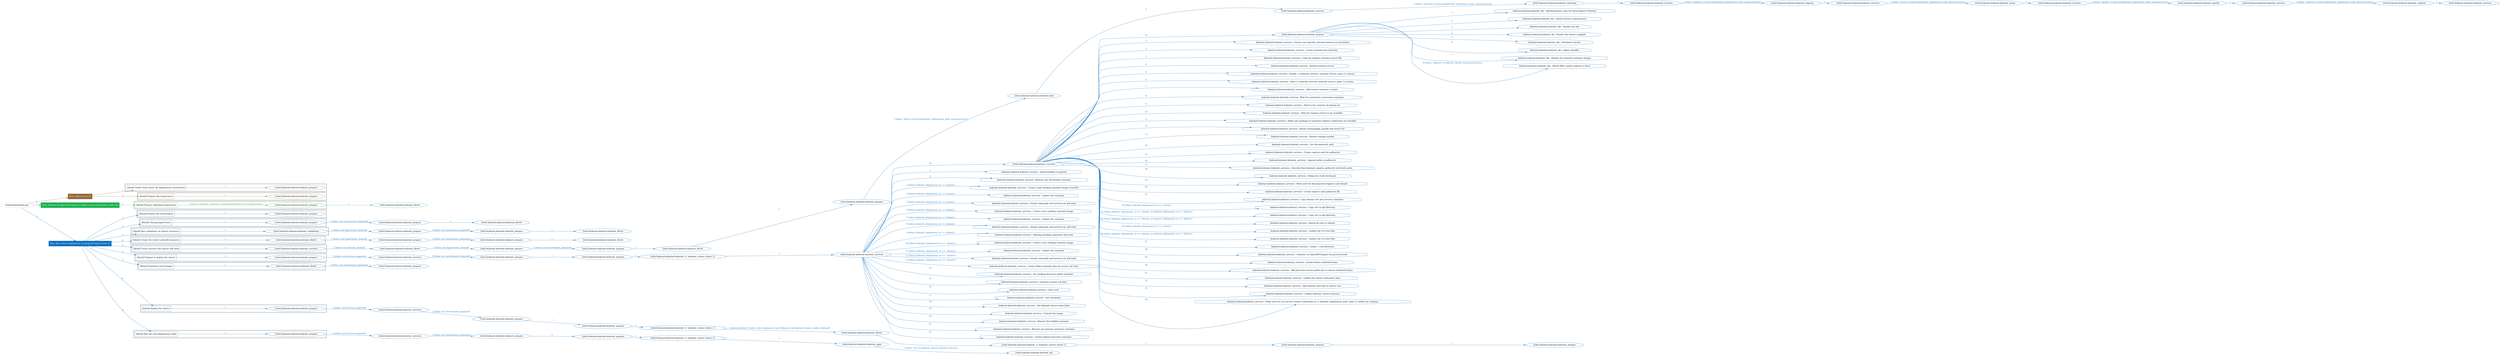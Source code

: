 digraph {
	graph [concentrate=true ordering=in rankdir=LR ratio=fill]
	edge [esep=5 sep=10]
	"kubeinit/playbook.yml" [id=root_node style=dotted]
	play_d91f632c [label="Play: Initial setup (1)" color="#92693a" fontcolor="#ffffff" id=play_d91f632c shape=box style=filled tooltip=localhost]
	"kubeinit/playbook.yml" -> play_d91f632c [label="1 " color="#92693a" fontcolor="#92693a" id=edge_4886aae3 labeltooltip="1 " tooltip="1 "]
	subgraph "kubeinit.kubeinit.kubeinit_prepare" {
		role_9defd9cd [label="[role] kubeinit.kubeinit.kubeinit_prepare" color="#92693a" id=role_9defd9cd tooltip="kubeinit.kubeinit.kubeinit_prepare"]
	}
	subgraph "kubeinit.kubeinit.kubeinit_prepare" {
		role_5ce72bf9 [label="[role] kubeinit.kubeinit.kubeinit_prepare" color="#92693a" id=role_5ce72bf9 tooltip="kubeinit.kubeinit.kubeinit_prepare"]
	}
	subgraph "Play: Initial setup (1)" {
		play_d91f632c -> block_ea776262 [label=1 color="#92693a" fontcolor="#92693a" id=edge_f607ede0 labeltooltip=1 tooltip=1]
		subgraph cluster_block_ea776262 {
			block_ea776262 [label="[block] Gather facts about the deployment environment" color="#92693a" id=block_ea776262 labeltooltip="Gather facts about the deployment environment" shape=box tooltip="Gather facts about the deployment environment"]
			block_ea776262 -> role_9defd9cd [label="1 " color="#92693a" fontcolor="#92693a" id=edge_7bf45af4 labeltooltip="1 " tooltip="1 "]
		}
		play_d91f632c -> block_0427ac56 [label=2 color="#92693a" fontcolor="#92693a" id=edge_a3a4c4f2 labeltooltip=2 tooltip=2]
		subgraph cluster_block_0427ac56 {
			block_0427ac56 [label="[block] Prepare the hypervisors" color="#92693a" id=block_0427ac56 labeltooltip="Prepare the hypervisors" shape=box tooltip="Prepare the hypervisors"]
			block_0427ac56 -> role_5ce72bf9 [label="1 " color="#92693a" fontcolor="#92693a" id=edge_8f5b16a8 labeltooltip="1 " tooltip="1 "]
		}
	}
	play_59f3d00d [label="Play: Prepare all hypervisor hosts to deploy service and cluster nodes (0)" color="#1ab250" fontcolor="#ffffff" id=play_59f3d00d shape=box style=filled tooltip="Play: Prepare all hypervisor hosts to deploy service and cluster nodes (0)"]
	"kubeinit/playbook.yml" -> play_59f3d00d [label="2 " color="#1ab250" fontcolor="#1ab250" id=edge_ac9c265c labeltooltip="2 " tooltip="2 "]
	subgraph "kubeinit.kubeinit.kubeinit_libvirt" {
		role_2ba41ce9 [label="[role] kubeinit.kubeinit.kubeinit_libvirt" color="#1ab250" id=role_2ba41ce9 tooltip="kubeinit.kubeinit.kubeinit_libvirt"]
	}
	subgraph "kubeinit.kubeinit.kubeinit_prepare" {
		role_507fea59 [label="[role] kubeinit.kubeinit.kubeinit_prepare" color="#1ab250" id=role_507fea59 tooltip="kubeinit.kubeinit.kubeinit_prepare"]
		role_507fea59 -> role_2ba41ce9 [label="1 " color="#1ab250" fontcolor="#1ab250" id=edge_39fb48fa labeltooltip="1 " tooltip="1 "]
	}
	subgraph "Play: Prepare all hypervisor hosts to deploy service and cluster nodes (0)" {
		play_59f3d00d -> block_5454e5e2 [label=1 color="#1ab250" fontcolor="#1ab250" id=edge_8e0ce724 labeltooltip=1 tooltip=1]
		subgraph cluster_block_5454e5e2 {
			block_5454e5e2 [label="[block] Prepare individual hypervisors" color="#1ab250" id=block_5454e5e2 labeltooltip="Prepare individual hypervisors" shape=box tooltip="Prepare individual hypervisors"]
			block_5454e5e2 -> role_507fea59 [label="1 [when: inventory_hostname in hostvars['kubeinit-facts'].hypervisors]" color="#1ab250" fontcolor="#1ab250" id=edge_b8090174 labeltooltip="1 [when: inventory_hostname in hostvars['kubeinit-facts'].hypervisors]" tooltip="1 [when: inventory_hostname in hostvars['kubeinit-facts'].hypervisors]"]
		}
	}
	play_fe9ac46d [label="Play: Run cluster deployment on prepared hypervisors (1)" color="#0c70c0" fontcolor="#ffffff" id=play_fe9ac46d shape=box style=filled tooltip=localhost]
	"kubeinit/playbook.yml" -> play_fe9ac46d [label="3 " color="#0c70c0" fontcolor="#0c70c0" id=edge_e3a82416 labeltooltip="3 " tooltip="3 "]
	subgraph "kubeinit.kubeinit.kubeinit_prepare" {
		role_19cca90c [label="[role] kubeinit.kubeinit.kubeinit_prepare" color="#0c70c0" id=role_19cca90c tooltip="kubeinit.kubeinit.kubeinit_prepare"]
	}
	subgraph "kubeinit.kubeinit.kubeinit_libvirt" {
		role_d329c12f [label="[role] kubeinit.kubeinit.kubeinit_libvirt" color="#0c70c0" id=role_d329c12f tooltip="kubeinit.kubeinit.kubeinit_libvirt"]
	}
	subgraph "kubeinit.kubeinit.kubeinit_prepare" {
		role_e67b83a3 [label="[role] kubeinit.kubeinit.kubeinit_prepare" color="#0c70c0" id=role_e67b83a3 tooltip="kubeinit.kubeinit.kubeinit_prepare"]
		role_e67b83a3 -> role_d329c12f [label="1 " color="#0c70c0" fontcolor="#0c70c0" id=edge_3e31b0a8 labeltooltip="1 " tooltip="1 "]
	}
	subgraph "kubeinit.kubeinit.kubeinit_prepare" {
		role_346310e8 [label="[role] kubeinit.kubeinit.kubeinit_prepare" color="#0c70c0" id=role_346310e8 tooltip="kubeinit.kubeinit.kubeinit_prepare"]
		role_346310e8 -> role_e67b83a3 [label="1 [when: not environment_prepared]" color="#0c70c0" fontcolor="#0c70c0" id=edge_2559f9c4 labeltooltip="1 [when: not environment_prepared]" tooltip="1 [when: not environment_prepared]"]
	}
	subgraph "kubeinit.kubeinit.kubeinit_libvirt" {
		role_a6511024 [label="[role] kubeinit.kubeinit.kubeinit_libvirt" color="#0c70c0" id=role_a6511024 tooltip="kubeinit.kubeinit.kubeinit_libvirt"]
	}
	subgraph "kubeinit.kubeinit.kubeinit_prepare" {
		role_bfcbef20 [label="[role] kubeinit.kubeinit.kubeinit_prepare" color="#0c70c0" id=role_bfcbef20 tooltip="kubeinit.kubeinit.kubeinit_prepare"]
		role_bfcbef20 -> role_a6511024 [label="1 " color="#0c70c0" fontcolor="#0c70c0" id=edge_b4c6aa37 labeltooltip="1 " tooltip="1 "]
	}
	subgraph "kubeinit.kubeinit.kubeinit_prepare" {
		role_d6c04433 [label="[role] kubeinit.kubeinit.kubeinit_prepare" color="#0c70c0" id=role_d6c04433 tooltip="kubeinit.kubeinit.kubeinit_prepare"]
		role_d6c04433 -> role_bfcbef20 [label="1 [when: not environment_prepared]" color="#0c70c0" fontcolor="#0c70c0" id=edge_0f60c4a6 labeltooltip="1 [when: not environment_prepared]" tooltip="1 [when: not environment_prepared]"]
	}
	subgraph "kubeinit.kubeinit.kubeinit_validations" {
		role_3bd36c92 [label="[role] kubeinit.kubeinit.kubeinit_validations" color="#0c70c0" id=role_3bd36c92 tooltip="kubeinit.kubeinit.kubeinit_validations"]
		role_3bd36c92 -> role_d6c04433 [label="1 [when: not hypervisors_cleaned]" color="#0c70c0" fontcolor="#0c70c0" id=edge_4327663f labeltooltip="1 [when: not hypervisors_cleaned]" tooltip="1 [when: not hypervisors_cleaned]"]
	}
	subgraph "kubeinit.kubeinit.kubeinit_libvirt" {
		role_45cc999d [label="[role] kubeinit.kubeinit.kubeinit_libvirt" color="#0c70c0" id=role_45cc999d tooltip="kubeinit.kubeinit.kubeinit_libvirt"]
	}
	subgraph "kubeinit.kubeinit.kubeinit_prepare" {
		role_9641df90 [label="[role] kubeinit.kubeinit.kubeinit_prepare" color="#0c70c0" id=role_9641df90 tooltip="kubeinit.kubeinit.kubeinit_prepare"]
		role_9641df90 -> role_45cc999d [label="1 " color="#0c70c0" fontcolor="#0c70c0" id=edge_afa97d86 labeltooltip="1 " tooltip="1 "]
	}
	subgraph "kubeinit.kubeinit.kubeinit_prepare" {
		role_0b12e0d0 [label="[role] kubeinit.kubeinit.kubeinit_prepare" color="#0c70c0" id=role_0b12e0d0 tooltip="kubeinit.kubeinit.kubeinit_prepare"]
		role_0b12e0d0 -> role_9641df90 [label="1 [when: not environment_prepared]" color="#0c70c0" fontcolor="#0c70c0" id=edge_e063aab7 labeltooltip="1 [when: not environment_prepared]" tooltip="1 [when: not environment_prepared]"]
	}
	subgraph "kubeinit.kubeinit.kubeinit_libvirt" {
		role_3a81cf3b [label="[role] kubeinit.kubeinit.kubeinit_libvirt" color="#0c70c0" id=role_3a81cf3b tooltip="kubeinit.kubeinit.kubeinit_libvirt"]
		role_3a81cf3b -> role_0b12e0d0 [label="1 [when: not hypervisors_cleaned]" color="#0c70c0" fontcolor="#0c70c0" id=edge_94888608 labeltooltip="1 [when: not hypervisors_cleaned]" tooltip="1 [when: not hypervisors_cleaned]"]
	}
	subgraph "kubeinit.kubeinit.kubeinit_services" {
		role_d5bf00f2 [label="[role] kubeinit.kubeinit.kubeinit_services" color="#0c70c0" id=role_d5bf00f2 tooltip="kubeinit.kubeinit.kubeinit_services"]
	}
	subgraph "kubeinit.kubeinit.kubeinit_registry" {
		role_91f8eb10 [label="[role] kubeinit.kubeinit.kubeinit_registry" color="#0c70c0" id=role_91f8eb10 tooltip="kubeinit.kubeinit.kubeinit_registry"]
		role_91f8eb10 -> role_d5bf00f2 [label="1 " color="#0c70c0" fontcolor="#0c70c0" id=edge_68f1301f labeltooltip="1 " tooltip="1 "]
	}
	subgraph "kubeinit.kubeinit.kubeinit_services" {
		role_09217536 [label="[role] kubeinit.kubeinit.kubeinit_services" color="#0c70c0" id=role_09217536 tooltip="kubeinit.kubeinit.kubeinit_services"]
		role_09217536 -> role_91f8eb10 [label="1 [when: 'registry' in hostvars[kubeinit_deployment_node_name].services]" color="#0c70c0" fontcolor="#0c70c0" id=edge_a28e6158 labeltooltip="1 [when: 'registry' in hostvars[kubeinit_deployment_node_name].services]" tooltip="1 [when: 'registry' in hostvars[kubeinit_deployment_node_name].services]"]
	}
	subgraph "kubeinit.kubeinit.kubeinit_apache" {
		role_cebd19fb [label="[role] kubeinit.kubeinit.kubeinit_apache" color="#0c70c0" id=role_cebd19fb tooltip="kubeinit.kubeinit.kubeinit_apache"]
		role_cebd19fb -> role_09217536 [label="1 " color="#0c70c0" fontcolor="#0c70c0" id=edge_9c5eebb3 labeltooltip="1 " tooltip="1 "]
	}
	subgraph "kubeinit.kubeinit.kubeinit_services" {
		role_9729db69 [label="[role] kubeinit.kubeinit.kubeinit_services" color="#0c70c0" id=role_9729db69 tooltip="kubeinit.kubeinit.kubeinit_services"]
		role_9729db69 -> role_cebd19fb [label="1 [when: 'apache' in hostvars[kubeinit_deployment_node_name].services]" color="#0c70c0" fontcolor="#0c70c0" id=edge_294d1f1f labeltooltip="1 [when: 'apache' in hostvars[kubeinit_deployment_node_name].services]" tooltip="1 [when: 'apache' in hostvars[kubeinit_deployment_node_name].services]"]
	}
	subgraph "kubeinit.kubeinit.kubeinit_nexus" {
		role_15dab5e1 [label="[role] kubeinit.kubeinit.kubeinit_nexus" color="#0c70c0" id=role_15dab5e1 tooltip="kubeinit.kubeinit.kubeinit_nexus"]
		role_15dab5e1 -> role_9729db69 [label="1 " color="#0c70c0" fontcolor="#0c70c0" id=edge_756468b2 labeltooltip="1 " tooltip="1 "]
	}
	subgraph "kubeinit.kubeinit.kubeinit_services" {
		role_f5704199 [label="[role] kubeinit.kubeinit.kubeinit_services" color="#0c70c0" id=role_f5704199 tooltip="kubeinit.kubeinit.kubeinit_services"]
		role_f5704199 -> role_15dab5e1 [label="1 [when: 'nexus' in hostvars[kubeinit_deployment_node_name].services]" color="#0c70c0" fontcolor="#0c70c0" id=edge_7b583d9c labeltooltip="1 [when: 'nexus' in hostvars[kubeinit_deployment_node_name].services]" tooltip="1 [when: 'nexus' in hostvars[kubeinit_deployment_node_name].services]"]
	}
	subgraph "kubeinit.kubeinit.kubeinit_haproxy" {
		role_fbb22557 [label="[role] kubeinit.kubeinit.kubeinit_haproxy" color="#0c70c0" id=role_fbb22557 tooltip="kubeinit.kubeinit.kubeinit_haproxy"]
		role_fbb22557 -> role_f5704199 [label="1 " color="#0c70c0" fontcolor="#0c70c0" id=edge_856cf9a6 labeltooltip="1 " tooltip="1 "]
	}
	subgraph "kubeinit.kubeinit.kubeinit_services" {
		role_7151c9e4 [label="[role] kubeinit.kubeinit.kubeinit_services" color="#0c70c0" id=role_7151c9e4 tooltip="kubeinit.kubeinit.kubeinit_services"]
		role_7151c9e4 -> role_fbb22557 [label="1 [when: 'haproxy' in hostvars[kubeinit_deployment_node_name].services]" color="#0c70c0" fontcolor="#0c70c0" id=edge_6033d2dc labeltooltip="1 [when: 'haproxy' in hostvars[kubeinit_deployment_node_name].services]" tooltip="1 [when: 'haproxy' in hostvars[kubeinit_deployment_node_name].services]"]
	}
	subgraph "kubeinit.kubeinit.kubeinit_dnsmasq" {
		role_37ac51ba [label="[role] kubeinit.kubeinit.kubeinit_dnsmasq" color="#0c70c0" id=role_37ac51ba tooltip="kubeinit.kubeinit.kubeinit_dnsmasq"]
		role_37ac51ba -> role_7151c9e4 [label="1 " color="#0c70c0" fontcolor="#0c70c0" id=edge_37162a5f labeltooltip="1 " tooltip="1 "]
	}
	subgraph "kubeinit.kubeinit.kubeinit_services" {
		role_f286c144 [label="[role] kubeinit.kubeinit.kubeinit_services" color="#0c70c0" id=role_f286c144 tooltip="kubeinit.kubeinit.kubeinit_services"]
		role_f286c144 -> role_37ac51ba [label="1 [when: 'dnsmasq' in hostvars[kubeinit_deployment_node_name].services]" color="#0c70c0" fontcolor="#0c70c0" id=edge_00d303fc labeltooltip="1 [when: 'dnsmasq' in hostvars[kubeinit_deployment_node_name].services]" tooltip="1 [when: 'dnsmasq' in hostvars[kubeinit_deployment_node_name].services]"]
	}
	subgraph "kubeinit.kubeinit.kubeinit_bind" {
		role_07559916 [label="[role] kubeinit.kubeinit.kubeinit_bind" color="#0c70c0" id=role_07559916 tooltip="kubeinit.kubeinit.kubeinit_bind"]
		role_07559916 -> role_f286c144 [label="1 " color="#0c70c0" fontcolor="#0c70c0" id=edge_c3f2dc0b labeltooltip="1 " tooltip="1 "]
	}
	subgraph "kubeinit.kubeinit.kubeinit_prepare" {
		role_b60192fe [label="[role] kubeinit.kubeinit.kubeinit_prepare" color="#0c70c0" id=role_b60192fe tooltip="kubeinit.kubeinit.kubeinit_prepare"]
		role_b60192fe -> role_07559916 [label="1 [when: 'bind' in hostvars[kubeinit_deployment_node_name].services]" color="#0c70c0" fontcolor="#0c70c0" id=edge_a8d25ab8 labeltooltip="1 [when: 'bind' in hostvars[kubeinit_deployment_node_name].services]" tooltip="1 [when: 'bind' in hostvars[kubeinit_deployment_node_name].services]"]
	}
	subgraph "kubeinit.kubeinit.kubeinit_libvirt" {
		role_43bbb0cd [label="[role] kubeinit.kubeinit.kubeinit_libvirt" color="#0c70c0" id=role_43bbb0cd tooltip="kubeinit.kubeinit.kubeinit_libvirt"]
		role_43bbb0cd -> role_b60192fe [label="1 " color="#0c70c0" fontcolor="#0c70c0" id=edge_05d62252 labeltooltip="1 " tooltip="1 "]
	}
	subgraph "kubeinit.kubeinit.kubeinit_prepare" {
		role_c21ba3c8 [label="[role] kubeinit.kubeinit.kubeinit_prepare" color="#0c70c0" id=role_c21ba3c8 tooltip="kubeinit.kubeinit.kubeinit_prepare"]
		role_c21ba3c8 -> role_43bbb0cd [label="1 " color="#0c70c0" fontcolor="#0c70c0" id=edge_58e2b103 labeltooltip="1 " tooltip="1 "]
	}
	subgraph "kubeinit.kubeinit.kubeinit_prepare" {
		role_6e5308b5 [label="[role] kubeinit.kubeinit.kubeinit_prepare" color="#0c70c0" id=role_6e5308b5 tooltip="kubeinit.kubeinit.kubeinit_prepare"]
		role_6e5308b5 -> role_c21ba3c8 [label="1 [when: not environment_prepared]" color="#0c70c0" fontcolor="#0c70c0" id=edge_2675910b labeltooltip="1 [when: not environment_prepared]" tooltip="1 [when: not environment_prepared]"]
	}
	subgraph "kubeinit.kubeinit.kubeinit_libvirt" {
		role_e020e561 [label="[role] kubeinit.kubeinit.kubeinit_libvirt" color="#0c70c0" id=role_e020e561 tooltip="kubeinit.kubeinit.kubeinit_libvirt"]
		role_e020e561 -> role_6e5308b5 [label="1 [when: not hypervisors_cleaned]" color="#0c70c0" fontcolor="#0c70c0" id=edge_d25c5fa8 labeltooltip="1 [when: not hypervisors_cleaned]" tooltip="1 [when: not hypervisors_cleaned]"]
	}
	subgraph "kubeinit.kubeinit.kubeinit_services" {
		role_0d5fde74 [label="[role] kubeinit.kubeinit.kubeinit_services" color="#0c70c0" id=role_0d5fde74 tooltip="kubeinit.kubeinit.kubeinit_services"]
		role_0d5fde74 -> role_e020e561 [label="1 [when: not network_created]" color="#0c70c0" fontcolor="#0c70c0" id=edge_3f3bb4d1 labeltooltip="1 [when: not network_created]" tooltip="1 [when: not network_created]"]
	}
	subgraph "kubeinit.kubeinit.kubeinit_prepare" {
		role_aeca6b21 [label="[role] kubeinit.kubeinit.kubeinit_prepare" color="#0c70c0" id=role_aeca6b21 tooltip="kubeinit.kubeinit.kubeinit_prepare"]
		task_55a5d4fb [label="kubeinit.kubeinit.kubeinit_rke : Add kubernetes repo for latest kubectl (Ubuntu)" color="#0c70c0" id=task_55a5d4fb shape=octagon tooltip="kubeinit.kubeinit.kubeinit_rke : Add kubernetes repo for latest kubectl (Ubuntu)"]
		role_aeca6b21 -> task_55a5d4fb [label="1 " color="#0c70c0" fontcolor="#0c70c0" id=edge_4a975dd9 labeltooltip="1 " tooltip="1 "]
		task_dd8456a6 [label="kubeinit.kubeinit.kubeinit_rke : Install services requirements" color="#0c70c0" id=task_dd8456a6 shape=octagon tooltip="kubeinit.kubeinit.kubeinit_rke : Install services requirements"]
		role_aeca6b21 -> task_dd8456a6 [label="2 " color="#0c70c0" fontcolor="#0c70c0" id=edge_7c49ef3d labeltooltip="2 " tooltip="2 "]
		task_8e0b4e90 [label="kubeinit.kubeinit.kubeinit_rke : Render net info" color="#0c70c0" id=task_8e0b4e90 shape=octagon tooltip="kubeinit.kubeinit.kubeinit_rke : Render net info"]
		role_aeca6b21 -> task_8e0b4e90 [label="3 " color="#0c70c0" fontcolor="#0c70c0" id=edge_a67569bd labeltooltip="3 " tooltip="3 "]
		task_b50fed00 [label="kubeinit.kubeinit.kubeinit_rke : Render the cluster template" color="#0c70c0" id=task_b50fed00 shape=octagon tooltip="kubeinit.kubeinit.kubeinit_rke : Render the cluster template"]
		role_aeca6b21 -> task_b50fed00 [label="4 " color="#0c70c0" fontcolor="#0c70c0" id=edge_6ae812d9 labeltooltip="4 " tooltip="4 "]
		task_933f09a2 [label="kubeinit.kubeinit.kubeinit_rke : Download rancher" color="#0c70c0" id=task_933f09a2 shape=octagon tooltip="kubeinit.kubeinit.kubeinit_rke : Download rancher"]
		role_aeca6b21 -> task_933f09a2 [label="5 " color="#0c70c0" fontcolor="#0c70c0" id=edge_36e18656 labeltooltip="5 " tooltip="5 "]
		task_2662b4c8 [label="kubeinit.kubeinit.kubeinit_rke : Adjust installer" color="#0c70c0" id=task_2662b4c8 shape=octagon tooltip="kubeinit.kubeinit.kubeinit_rke : Adjust installer"]
		role_aeca6b21 -> task_2662b4c8 [label="6 " color="#0c70c0" fontcolor="#0c70c0" id=edge_b66766e8 labeltooltip="6 " tooltip="6 "]
		task_6592b77e [label="kubeinit.kubeinit.kubeinit_rke : Render the required container images" color="#0c70c0" id=task_6592b77e shape=octagon tooltip="kubeinit.kubeinit.kubeinit_rke : Render the required container images"]
		role_aeca6b21 -> task_6592b77e [label="7 " color="#0c70c0" fontcolor="#0c70c0" id=edge_a12f9cd4 labeltooltip="7 " tooltip="7 "]
		task_a1220a11 [label="kubeinit.kubeinit.kubeinit_rke : Mirror RKE remote registry to local" color="#0c70c0" id=task_a1220a11 shape=octagon tooltip="kubeinit.kubeinit.kubeinit_rke : Mirror RKE remote registry to local"]
		role_aeca6b21 -> task_a1220a11 [label="8 [when: 'registry' in kubeinit_cluster_hostvars.services]" color="#0c70c0" fontcolor="#0c70c0" id=edge_f5ba211f labeltooltip="8 [when: 'registry' in kubeinit_cluster_hostvars.services]" tooltip="8 [when: 'registry' in kubeinit_cluster_hostvars.services]"]
	}
	subgraph "kubeinit.kubeinit.kubeinit_services" {
		role_8db727d2 [label="[role] kubeinit.kubeinit.kubeinit_services" color="#0c70c0" id=role_8db727d2 tooltip="kubeinit.kubeinit.kubeinit_services"]
		task_ff8eb46b [label="kubeinit.kubeinit.kubeinit_services : Ensure user specific systemd instance are persistent" color="#0c70c0" id=task_ff8eb46b shape=octagon tooltip="kubeinit.kubeinit.kubeinit_services : Ensure user specific systemd instance are persistent"]
		role_8db727d2 -> task_ff8eb46b [label="1 " color="#0c70c0" fontcolor="#0c70c0" id=edge_750cb696 labeltooltip="1 " tooltip="1 "]
		task_3085cba6 [label="kubeinit.kubeinit.kubeinit_services : Create systemd user directory" color="#0c70c0" id=task_3085cba6 shape=octagon tooltip="kubeinit.kubeinit.kubeinit_services : Create systemd user directory"]
		role_8db727d2 -> task_3085cba6 [label="2 " color="#0c70c0" fontcolor="#0c70c0" id=edge_fcb7bd38 labeltooltip="2 " tooltip="2 "]
		task_3c904086 [label="kubeinit.kubeinit.kubeinit_services : Copy the podman systemd service file" color="#0c70c0" id=task_3c904086 shape=octagon tooltip="kubeinit.kubeinit.kubeinit_services : Copy the podman systemd service file"]
		role_8db727d2 -> task_3c904086 [label="3 " color="#0c70c0" fontcolor="#0c70c0" id=edge_5db86b79 labeltooltip="3 " tooltip="3 "]
		task_921b6fc1 [label="kubeinit.kubeinit.kubeinit_services : Reload systemd service" color="#0c70c0" id=task_921b6fc1 shape=octagon tooltip="kubeinit.kubeinit.kubeinit_services : Reload systemd service"]
		role_8db727d2 -> task_921b6fc1 [label="4 " color="#0c70c0" fontcolor="#0c70c0" id=edge_88107f93 labeltooltip="4 " tooltip="4 "]
		task_dcbd2fa2 [label="kubeinit.kubeinit.kubeinit_services : Enable {{ kubeinit_services_systemd_service_name }}.service" color="#0c70c0" id=task_dcbd2fa2 shape=octagon tooltip="kubeinit.kubeinit.kubeinit_services : Enable {{ kubeinit_services_systemd_service_name }}.service"]
		role_8db727d2 -> task_dcbd2fa2 [label="5 " color="#0c70c0" fontcolor="#0c70c0" id=edge_161f6e84 labeltooltip="5 " tooltip="5 "]
		task_39ae633d [label="kubeinit.kubeinit.kubeinit_services : Start {{ kubeinit_services_systemd_service_name }}.service" color="#0c70c0" id=task_39ae633d shape=octagon tooltip="kubeinit.kubeinit.kubeinit_services : Start {{ kubeinit_services_systemd_service_name }}.service"]
		role_8db727d2 -> task_39ae633d [label="6 " color="#0c70c0" fontcolor="#0c70c0" id=edge_c335e328 labeltooltip="6 " tooltip="6 "]
		task_08960b77 [label="kubeinit.kubeinit.kubeinit_services : Add remote container to hosts" color="#0c70c0" id=task_08960b77 shape=octagon tooltip="kubeinit.kubeinit.kubeinit_services : Add remote container to hosts"]
		role_8db727d2 -> task_08960b77 [label="7 " color="#0c70c0" fontcolor="#0c70c0" id=edge_96bc31df labeltooltip="7 " tooltip="7 "]
		task_57bc18ae [label="kubeinit.kubeinit.kubeinit_services : Wait for connection to provision container" color="#0c70c0" id=task_57bc18ae shape=octagon tooltip="kubeinit.kubeinit.kubeinit_services : Wait for connection to provision container"]
		role_8db727d2 -> task_57bc18ae [label="8 " color="#0c70c0" fontcolor="#0c70c0" id=edge_f23c7b0c labeltooltip="8 " tooltip="8 "]
		task_1be1df72 [label="kubeinit.kubeinit.kubeinit_services : Read in the contents of domain.crt" color="#0c70c0" id=task_1be1df72 shape=octagon tooltip="kubeinit.kubeinit.kubeinit_services : Read in the contents of domain.crt"]
		role_8db727d2 -> task_1be1df72 [label="9 " color="#0c70c0" fontcolor="#0c70c0" id=edge_512a2f1d labeltooltip="9 " tooltip="9 "]
		task_8c26ac07 [label="kubeinit.kubeinit.kubeinit_services : Wait for registry service to be available" color="#0c70c0" id=task_8c26ac07 shape=octagon tooltip="kubeinit.kubeinit.kubeinit_services : Wait for registry service to be available"]
		role_8db727d2 -> task_8c26ac07 [label="10 " color="#0c70c0" fontcolor="#0c70c0" id=edge_f992911c labeltooltip="10 " tooltip="10 "]
		task_74506df6 [label="kubeinit.kubeinit.kubeinit_services : Make sure packages to generate registry credentials are installed" color="#0c70c0" id=task_74506df6 shape=octagon tooltip="kubeinit.kubeinit.kubeinit_services : Make sure packages to generate registry credentials are installed"]
		role_8db727d2 -> task_74506df6 [label="11 " color="#0c70c0" fontcolor="#0c70c0" id=edge_155e0280 labeltooltip="11 " tooltip="11 "]
		task_c57c566b [label="kubeinit.kubeinit.kubeinit_services : Install cryptography, passlib and nexus3-cli" color="#0c70c0" id=task_c57c566b shape=octagon tooltip="kubeinit.kubeinit.kubeinit_services : Install cryptography, passlib and nexus3-cli"]
		role_8db727d2 -> task_c57c566b [label="12 " color="#0c70c0" fontcolor="#0c70c0" id=edge_a2ff6b4f labeltooltip="12 " tooltip="12 "]
		task_bf394723 [label="kubeinit.kubeinit.kubeinit_services : Remove nologin marker" color="#0c70c0" id=task_bf394723 shape=octagon tooltip="kubeinit.kubeinit.kubeinit_services : Remove nologin marker"]
		role_8db727d2 -> task_bf394723 [label="13 " color="#0c70c0" fontcolor="#0c70c0" id=edge_5b695d88 labeltooltip="13 " tooltip="13 "]
		task_ac886c93 [label="kubeinit.kubeinit.kubeinit_services : Set disconnected_auth" color="#0c70c0" id=task_ac886c93 shape=octagon tooltip="kubeinit.kubeinit.kubeinit_services : Set disconnected_auth"]
		role_8db727d2 -> task_ac886c93 [label="14 " color="#0c70c0" fontcolor="#0c70c0" id=edge_c9f6eb45 labeltooltip="14 " tooltip="14 "]
		task_6327781d [label="kubeinit.kubeinit.kubeinit_services : Create registry auth for pullsecret" color="#0c70c0" id=task_6327781d shape=octagon tooltip="kubeinit.kubeinit.kubeinit_services : Create registry auth for pullsecret"]
		role_8db727d2 -> task_6327781d [label="15 " color="#0c70c0" fontcolor="#0c70c0" id=edge_e75a60ed labeltooltip="15 " tooltip="15 "]
		task_225476a2 [label="kubeinit.kubeinit.kubeinit_services : Append auths to pullsecret" color="#0c70c0" id=task_225476a2 shape=octagon tooltip="kubeinit.kubeinit.kubeinit_services : Append auths to pullsecret"]
		role_8db727d2 -> task_225476a2 [label="16 " color="#0c70c0" fontcolor="#0c70c0" id=edge_9489fa64 labeltooltip="16 " tooltip="16 "]
		task_8c078bd4 [label="kubeinit.kubeinit.kubeinit_services : Override final kubeinit_registry_pullsecret with both auths" color="#0c70c0" id=task_8c078bd4 shape=octagon tooltip="kubeinit.kubeinit.kubeinit_services : Override final kubeinit_registry_pullsecret with both auths"]
		role_8db727d2 -> task_8c078bd4 [label="17 " color="#0c70c0" fontcolor="#0c70c0" id=edge_4c3c8ba2 labeltooltip="17 " tooltip="17 "]
		task_6abaf140 [label="kubeinit.kubeinit.kubeinit_services : Debug the creds dictionary" color="#0c70c0" id=task_6abaf140 shape=octagon tooltip="kubeinit.kubeinit.kubeinit_services : Debug the creds dictionary"]
		role_8db727d2 -> task_6abaf140 [label="18 " color="#0c70c0" fontcolor="#0c70c0" id=edge_663d6dde labeltooltip="18 " tooltip="18 "]
		task_b8e9f083 [label="kubeinit.kubeinit.kubeinit_services : Write auth for disconnected registry auth details" color="#0c70c0" id=task_b8e9f083 shape=octagon tooltip="kubeinit.kubeinit.kubeinit_services : Write auth for disconnected registry auth details"]
		role_8db727d2 -> task_b8e9f083 [label="19 " color="#0c70c0" fontcolor="#0c70c0" id=edge_a80c3122 labeltooltip="19 " tooltip="19 "]
		task_e182b141 [label="kubeinit.kubeinit.kubeinit_services : Create registry auth pullsecret file" color="#0c70c0" id=task_e182b141 shape=octagon tooltip="kubeinit.kubeinit.kubeinit_services : Create registry auth pullsecret file"]
		role_8db727d2 -> task_e182b141 [label="20 " color="#0c70c0" fontcolor="#0c70c0" id=edge_7aaa5d9b labeltooltip="20 " tooltip="20 "]
		task_c95e8b1a [label="kubeinit.kubeinit.kubeinit_services : Copy domain cert into services container" color="#0c70c0" id=task_c95e8b1a shape=octagon tooltip="kubeinit.kubeinit.kubeinit_services : Copy domain cert into services container"]
		role_8db727d2 -> task_c95e8b1a [label="21 " color="#0c70c0" fontcolor="#0c70c0" id=edge_6cc08503 labeltooltip="21 " tooltip="21 "]
		task_6084480d [label="kubeinit.kubeinit.kubeinit_services : Copy cert to pki directory" color="#0c70c0" id=task_6084480d shape=octagon tooltip="kubeinit.kubeinit.kubeinit_services : Copy cert to pki directory"]
		role_8db727d2 -> task_6084480d [label="22 [when: kubeinit_deployment_os == 'centos']" color="#0c70c0" fontcolor="#0c70c0" id=edge_95a8e96e labeltooltip="22 [when: kubeinit_deployment_os == 'centos']" tooltip="22 [when: kubeinit_deployment_os == 'centos']"]
		task_1d98a64e [label="kubeinit.kubeinit.kubeinit_services : Copy cert to pki directory" color="#0c70c0" id=task_1d98a64e shape=octagon tooltip="kubeinit.kubeinit.kubeinit_services : Copy cert to pki directory"]
		role_8db727d2 -> task_1d98a64e [label="23 [when: kubeinit_deployment_os == 'ubuntu' or kubeinit_deployment_os == 'debian']" color="#0c70c0" fontcolor="#0c70c0" id=edge_13a1c567 labeltooltip="23 [when: kubeinit_deployment_os == 'ubuntu' or kubeinit_deployment_os == 'debian']" tooltip="23 [when: kubeinit_deployment_os == 'ubuntu' or kubeinit_deployment_os == 'debian']"]
		task_c1dcb1f6 [label="kubeinit.kubeinit.kubeinit_services : Install all certs in ubuntu" color="#0c70c0" id=task_c1dcb1f6 shape=octagon tooltip="kubeinit.kubeinit.kubeinit_services : Install all certs in ubuntu"]
		role_8db727d2 -> task_c1dcb1f6 [label="24 [when: kubeinit_deployment_os == 'ubuntu' or kubeinit_deployment_os == 'debian']" color="#0c70c0" fontcolor="#0c70c0" id=edge_d0276823 labeltooltip="24 [when: kubeinit_deployment_os == 'ubuntu' or kubeinit_deployment_os == 'debian']" tooltip="24 [when: kubeinit_deployment_os == 'ubuntu' or kubeinit_deployment_os == 'debian']"]
		task_b1a5e964 [label="kubeinit.kubeinit.kubeinit_services : Update the CA trust files" color="#0c70c0" id=task_b1a5e964 shape=octagon tooltip="kubeinit.kubeinit.kubeinit_services : Update the CA trust files"]
		role_8db727d2 -> task_b1a5e964 [label="25 [when: kubeinit_deployment_os == 'centos']" color="#0c70c0" fontcolor="#0c70c0" id=edge_b28c5e11 labeltooltip="25 [when: kubeinit_deployment_os == 'centos']" tooltip="25 [when: kubeinit_deployment_os == 'centos']"]
		task_36f4286b [label="kubeinit.kubeinit.kubeinit_services : Update the CA trust files" color="#0c70c0" id=task_36f4286b shape=octagon tooltip="kubeinit.kubeinit.kubeinit_services : Update the CA trust files"]
		role_8db727d2 -> task_36f4286b [label="26 [when: kubeinit_deployment_os == 'ubuntu' or kubeinit_deployment_os == 'debian']" color="#0c70c0" fontcolor="#0c70c0" id=edge_9fa89569 labeltooltip="26 [when: kubeinit_deployment_os == 'ubuntu' or kubeinit_deployment_os == 'debian']" tooltip="26 [when: kubeinit_deployment_os == 'ubuntu' or kubeinit_deployment_os == 'debian']"]
		task_b5ed2290 [label="kubeinit.kubeinit.kubeinit_services : Create ~/.ssh directory" color="#0c70c0" id=task_b5ed2290 shape=octagon tooltip="kubeinit.kubeinit.kubeinit_services : Create ~/.ssh directory"]
		role_8db727d2 -> task_b5ed2290 [label="27 " color="#0c70c0" fontcolor="#0c70c0" id=edge_1a9ba210 labeltooltip="27 " tooltip="27 "]
		task_14356eac [label="kubeinit.kubeinit.kubeinit_services : Generate an OpenSSH keypair for provision host" color="#0c70c0" id=task_14356eac shape=octagon tooltip="kubeinit.kubeinit.kubeinit_services : Generate an OpenSSH keypair for provision host"]
		role_8db727d2 -> task_14356eac [label="28 " color="#0c70c0" fontcolor="#0c70c0" id=edge_76ace449 labeltooltip="28 " tooltip="28 "]
		task_5ac4ffb1 [label="kubeinit.kubeinit.kubeinit_services : Install cluster authorized keys" color="#0c70c0" id=task_5ac4ffb1 shape=octagon tooltip="kubeinit.kubeinit.kubeinit_services : Install cluster authorized keys"]
		role_8db727d2 -> task_5ac4ffb1 [label="29 " color="#0c70c0" fontcolor="#0c70c0" id=edge_f7f595a5 labeltooltip="29 " tooltip="29 "]
		task_e5e654ac [label="kubeinit.kubeinit.kubeinit_services : Add provision service public key to cluster authorized_keys" color="#0c70c0" id=task_e5e654ac shape=octagon tooltip="kubeinit.kubeinit.kubeinit_services : Add provision service public key to cluster authorized_keys"]
		role_8db727d2 -> task_e5e654ac [label="30 " color="#0c70c0" fontcolor="#0c70c0" id=edge_c0fc8a3e labeltooltip="30 " tooltip="30 "]
		task_678d115b [label="kubeinit.kubeinit.kubeinit_services : Update the cluster authorized_keys" color="#0c70c0" id=task_678d115b shape=octagon tooltip="kubeinit.kubeinit.kubeinit_services : Update the cluster authorized_keys"]
		role_8db727d2 -> task_678d115b [label="31 " color="#0c70c0" fontcolor="#0c70c0" id=edge_a07b354b labeltooltip="31 " tooltip="31 "]
		task_b32b7997 [label="kubeinit.kubeinit.kubeinit_services : Add registry auth info to cluster vars" color="#0c70c0" id=task_b32b7997 shape=octagon tooltip="kubeinit.kubeinit.kubeinit_services : Add registry auth info to cluster vars"]
		role_8db727d2 -> task_b32b7997 [label="32 " color="#0c70c0" fontcolor="#0c70c0" id=edge_3a82deac labeltooltip="32 " tooltip="32 "]
		task_6807afe1 [label="kubeinit.kubeinit.kubeinit_services : Update kubeinit_cluster_hostvars" color="#0c70c0" id=task_6807afe1 shape=octagon tooltip="kubeinit.kubeinit.kubeinit_services : Update kubeinit_cluster_hostvars"]
		role_8db727d2 -> task_6807afe1 [label="33 " color="#0c70c0" fontcolor="#0c70c0" id=edge_a39faecb labeltooltip="33 " tooltip="33 "]
		task_b4cfe261 [label="kubeinit.kubeinit.kubeinit_services : Make sure we can execute remote commands on {{ kubeinit_deployment_node_name }} before we continue" color="#0c70c0" id=task_b4cfe261 shape=octagon tooltip="kubeinit.kubeinit.kubeinit_services : Make sure we can execute remote commands on {{ kubeinit_deployment_node_name }} before we continue"]
		role_8db727d2 -> task_b4cfe261 [label="34 " color="#0c70c0" fontcolor="#0c70c0" id=edge_c1120885 labeltooltip="34 " tooltip="34 "]
		role_8db727d2 -> role_aeca6b21 [label="35 " color="#0c70c0" fontcolor="#0c70c0" id=edge_4b85d52b labeltooltip="35 " tooltip="35 "]
	}
	subgraph "kubeinit.kubeinit.kubeinit_services" {
		role_439b2eaf [label="[role] kubeinit.kubeinit.kubeinit_services" color="#0c70c0" id=role_439b2eaf tooltip="kubeinit.kubeinit.kubeinit_services"]
		task_6e2fd9c9 [label="kubeinit.kubeinit.kubeinit_services : Install buildah if required" color="#0c70c0" id=task_6e2fd9c9 shape=octagon tooltip="kubeinit.kubeinit.kubeinit_services : Install buildah if required"]
		role_439b2eaf -> task_6e2fd9c9 [label="1 " color="#0c70c0" fontcolor="#0c70c0" id=edge_a3928fba labeltooltip="1 " tooltip="1 "]
		task_68648607 [label="kubeinit.kubeinit.kubeinit_services : Remove any old buildah container" color="#0c70c0" id=task_68648607 shape=octagon tooltip="kubeinit.kubeinit.kubeinit_services : Remove any old buildah container"]
		role_439b2eaf -> task_68648607 [label="2 " color="#0c70c0" fontcolor="#0c70c0" id=edge_eb2d5b69 labeltooltip="2 " tooltip="2 "]
		task_1b6109de [label="kubeinit.kubeinit.kubeinit_services : Create a new working container image (CentOS)" color="#0c70c0" id=task_1b6109de shape=octagon tooltip="kubeinit.kubeinit.kubeinit_services : Create a new working container image (CentOS)"]
		role_439b2eaf -> task_1b6109de [label="3 [when: kubeinit_deployment_os == 'centos']" color="#0c70c0" fontcolor="#0c70c0" id=edge_afb21640 labeltooltip="3 [when: kubeinit_deployment_os == 'centos']" tooltip="3 [when: kubeinit_deployment_os == 'centos']"]
		task_4327f1af [label="kubeinit.kubeinit.kubeinit_services : Update the container" color="#0c70c0" id=task_4327f1af shape=octagon tooltip="kubeinit.kubeinit.kubeinit_services : Update the container"]
		role_439b2eaf -> task_4327f1af [label="4 [when: kubeinit_deployment_os == 'centos']" color="#0c70c0" fontcolor="#0c70c0" id=edge_98b6b1d0 labeltooltip="4 [when: kubeinit_deployment_os == 'centos']" tooltip="4 [when: kubeinit_deployment_os == 'centos']"]
		task_a0dff923 [label="kubeinit.kubeinit.kubeinit_services : Install commands and services we will need" color="#0c70c0" id=task_a0dff923 shape=octagon tooltip="kubeinit.kubeinit.kubeinit_services : Install commands and services we will need"]
		role_439b2eaf -> task_a0dff923 [label="5 [when: kubeinit_deployment_os == 'centos']" color="#0c70c0" fontcolor="#0c70c0" id=edge_57e1da3b labeltooltip="5 [when: kubeinit_deployment_os == 'centos']" tooltip="5 [when: kubeinit_deployment_os == 'centos']"]
		task_f05af6be [label="kubeinit.kubeinit.kubeinit_services : Create a new working container image" color="#0c70c0" id=task_f05af6be shape=octagon tooltip="kubeinit.kubeinit.kubeinit_services : Create a new working container image"]
		role_439b2eaf -> task_f05af6be [label="6 [when: kubeinit_deployment_os == 'debian']" color="#0c70c0" fontcolor="#0c70c0" id=edge_0744364b labeltooltip="6 [when: kubeinit_deployment_os == 'debian']" tooltip="6 [when: kubeinit_deployment_os == 'debian']"]
		task_fe4e53fb [label="kubeinit.kubeinit.kubeinit_services : Update the container" color="#0c70c0" id=task_fe4e53fb shape=octagon tooltip="kubeinit.kubeinit.kubeinit_services : Update the container"]
		role_439b2eaf -> task_fe4e53fb [label="7 [when: kubeinit_deployment_os == 'debian']" color="#0c70c0" fontcolor="#0c70c0" id=edge_76a101e4 labeltooltip="7 [when: kubeinit_deployment_os == 'debian']" tooltip="7 [when: kubeinit_deployment_os == 'debian']"]
		task_bf5d985b [label="kubeinit.kubeinit.kubeinit_services : Install commands and services we will need" color="#0c70c0" id=task_bf5d985b shape=octagon tooltip="kubeinit.kubeinit.kubeinit_services : Install commands and services we will need"]
		role_439b2eaf -> task_bf5d985b [label="8 [when: kubeinit_deployment_os == 'debian']" color="#0c70c0" fontcolor="#0c70c0" id=edge_1373ff2d labeltooltip="8 [when: kubeinit_deployment_os == 'debian']" tooltip="8 [when: kubeinit_deployment_os == 'debian']"]
		task_e3d7ddac [label="kubeinit.kubeinit.kubeinit_services : Missing privilege separation directory" color="#0c70c0" id=task_e3d7ddac shape=octagon tooltip="kubeinit.kubeinit.kubeinit_services : Missing privilege separation directory"]
		role_439b2eaf -> task_e3d7ddac [label="9 [when: kubeinit_deployment_os == 'debian']" color="#0c70c0" fontcolor="#0c70c0" id=edge_dad3fd0b labeltooltip="9 [when: kubeinit_deployment_os == 'debian']" tooltip="9 [when: kubeinit_deployment_os == 'debian']"]
		task_a764ea74 [label="kubeinit.kubeinit.kubeinit_services : Create a new working container image" color="#0c70c0" id=task_a764ea74 shape=octagon tooltip="kubeinit.kubeinit.kubeinit_services : Create a new working container image"]
		role_439b2eaf -> task_a764ea74 [label="10 [when: kubeinit_deployment_os == 'ubuntu']" color="#0c70c0" fontcolor="#0c70c0" id=edge_1bc95d4c labeltooltip="10 [when: kubeinit_deployment_os == 'ubuntu']" tooltip="10 [when: kubeinit_deployment_os == 'ubuntu']"]
		task_07887e81 [label="kubeinit.kubeinit.kubeinit_services : Update the container" color="#0c70c0" id=task_07887e81 shape=octagon tooltip="kubeinit.kubeinit.kubeinit_services : Update the container"]
		role_439b2eaf -> task_07887e81 [label="11 [when: kubeinit_deployment_os == 'ubuntu']" color="#0c70c0" fontcolor="#0c70c0" id=edge_499ad13a labeltooltip="11 [when: kubeinit_deployment_os == 'ubuntu']" tooltip="11 [when: kubeinit_deployment_os == 'ubuntu']"]
		task_6d5ee001 [label="kubeinit.kubeinit.kubeinit_services : Install commands and services we will need" color="#0c70c0" id=task_6d5ee001 shape=octagon tooltip="kubeinit.kubeinit.kubeinit_services : Install commands and services we will need"]
		role_439b2eaf -> task_6d5ee001 [label="12 [when: kubeinit_deployment_os == 'ubuntu']" color="#0c70c0" fontcolor="#0c70c0" id=edge_78f1f630 labeltooltip="12 [when: kubeinit_deployment_os == 'ubuntu']" tooltip="12 [when: kubeinit_deployment_os == 'ubuntu']"]
		task_e19ca1c3 [label="kubeinit.kubeinit.kubeinit_services : Create folder normally done by service ssh start" color="#0c70c0" id=task_e19ca1c3 shape=octagon tooltip="kubeinit.kubeinit.kubeinit_services : Create folder normally done by service ssh start"]
		role_439b2eaf -> task_e19ca1c3 [label="13 [when: kubeinit_deployment_os == 'ubuntu']" color="#0c70c0" fontcolor="#0c70c0" id=edge_d0c89780 labeltooltip="13 [when: kubeinit_deployment_os == 'ubuntu']" tooltip="13 [when: kubeinit_deployment_os == 'ubuntu']"]
		task_d3204430 [label="kubeinit.kubeinit.kubeinit_services : Set working directory inside container" color="#0c70c0" id=task_d3204430 shape=octagon tooltip="kubeinit.kubeinit.kubeinit_services : Set working directory inside container"]
		role_439b2eaf -> task_d3204430 [label="14 " color="#0c70c0" fontcolor="#0c70c0" id=edge_c5670a35 labeltooltip="14 " tooltip="14 "]
		task_e5064090 [label="kubeinit.kubeinit.kubeinit_services : Generate system ssh keys" color="#0c70c0" id=task_e5064090 shape=octagon tooltip="kubeinit.kubeinit.kubeinit_services : Generate system ssh keys"]
		role_439b2eaf -> task_e5064090 [label="15 " color="#0c70c0" fontcolor="#0c70c0" id=edge_b45041e1 labeltooltip="15 " tooltip="15 "]
		task_ed574c99 [label="kubeinit.kubeinit.kubeinit_services : Clear cmd" color="#0c70c0" id=task_ed574c99 shape=octagon tooltip="kubeinit.kubeinit.kubeinit_services : Clear cmd"]
		role_439b2eaf -> task_ed574c99 [label="16 " color="#0c70c0" fontcolor="#0c70c0" id=edge_779633d3 labeltooltip="16 " tooltip="16 "]
		task_4db5c98b [label="kubeinit.kubeinit.kubeinit_services : Set entrypoint" color="#0c70c0" id=task_4db5c98b shape=octagon tooltip="kubeinit.kubeinit.kubeinit_services : Set entrypoint"]
		role_439b2eaf -> task_4db5c98b [label="17 " color="#0c70c0" fontcolor="#0c70c0" id=edge_eb5cd0fd labeltooltip="17 " tooltip="17 "]
		task_e3cdad72 [label="kubeinit.kubeinit.kubeinit_services : Set kubeinit-cluster-name label" color="#0c70c0" id=task_e3cdad72 shape=octagon tooltip="kubeinit.kubeinit.kubeinit_services : Set kubeinit-cluster-name label"]
		role_439b2eaf -> task_e3cdad72 [label="18 " color="#0c70c0" fontcolor="#0c70c0" id=edge_eff76047 labeltooltip="18 " tooltip="18 "]
		task_c5bd4249 [label="kubeinit.kubeinit.kubeinit_services : Commit the image" color="#0c70c0" id=task_c5bd4249 shape=octagon tooltip="kubeinit.kubeinit.kubeinit_services : Commit the image"]
		role_439b2eaf -> task_c5bd4249 [label="19 " color="#0c70c0" fontcolor="#0c70c0" id=edge_644ef904 labeltooltip="19 " tooltip="19 "]
		task_ef0d670f [label="kubeinit.kubeinit.kubeinit_services : Remove the buildah container" color="#0c70c0" id=task_ef0d670f shape=octagon tooltip="kubeinit.kubeinit.kubeinit_services : Remove the buildah container"]
		role_439b2eaf -> task_ef0d670f [label="20 " color="#0c70c0" fontcolor="#0c70c0" id=edge_389f9f41 labeltooltip="20 " tooltip="20 "]
		task_46ffee56 [label="kubeinit.kubeinit.kubeinit_services : Remove any previous provision container" color="#0c70c0" id=task_46ffee56 shape=octagon tooltip="kubeinit.kubeinit.kubeinit_services : Remove any previous provision container"]
		role_439b2eaf -> task_46ffee56 [label="21 " color="#0c70c0" fontcolor="#0c70c0" id=edge_8d57801c labeltooltip="21 " tooltip="21 "]
		task_897065e3 [label="kubeinit.kubeinit.kubeinit_services : Create podman provision container" color="#0c70c0" id=task_897065e3 shape=octagon tooltip="kubeinit.kubeinit.kubeinit_services : Create podman provision container"]
		role_439b2eaf -> task_897065e3 [label="22 " color="#0c70c0" fontcolor="#0c70c0" id=edge_7d359a78 labeltooltip="22 " tooltip="22 "]
		role_439b2eaf -> role_8db727d2 [label="23 " color="#0c70c0" fontcolor="#0c70c0" id=edge_a9a8742e labeltooltip="23 " tooltip="23 "]
	}
	subgraph "kubeinit.kubeinit.kubeinit_{{ kubeinit_cluster_distro }}" {
		role_83720ce8 [label="[role] kubeinit.kubeinit.kubeinit_{{ kubeinit_cluster_distro }}" color="#0c70c0" id=role_83720ce8 tooltip="kubeinit.kubeinit.kubeinit_{{ kubeinit_cluster_distro }}"]
		role_83720ce8 -> role_439b2eaf [label="1 " color="#0c70c0" fontcolor="#0c70c0" id=edge_1834bb9e labeltooltip="1 " tooltip="1 "]
	}
	subgraph "kubeinit.kubeinit.kubeinit_prepare" {
		role_299df96e [label="[role] kubeinit.kubeinit.kubeinit_prepare" color="#0c70c0" id=role_299df96e tooltip="kubeinit.kubeinit.kubeinit_prepare"]
		role_299df96e -> role_83720ce8 [label="1 " color="#0c70c0" fontcolor="#0c70c0" id=edge_2410e530 labeltooltip="1 " tooltip="1 "]
	}
	subgraph "kubeinit.kubeinit.kubeinit_prepare" {
		role_2e6aa305 [label="[role] kubeinit.kubeinit.kubeinit_prepare" color="#0c70c0" id=role_2e6aa305 tooltip="kubeinit.kubeinit.kubeinit_prepare"]
		role_2e6aa305 -> role_299df96e [label="1 " color="#0c70c0" fontcolor="#0c70c0" id=edge_815f480d labeltooltip="1 " tooltip="1 "]
	}
	subgraph "kubeinit.kubeinit.kubeinit_services" {
		role_8c9934fc [label="[role] kubeinit.kubeinit.kubeinit_services" color="#0c70c0" id=role_8c9934fc tooltip="kubeinit.kubeinit.kubeinit_services"]
		role_8c9934fc -> role_2e6aa305 [label="1 [when: not environment_prepared]" color="#0c70c0" fontcolor="#0c70c0" id=edge_03aec976 labeltooltip="1 [when: not environment_prepared]" tooltip="1 [when: not environment_prepared]"]
	}
	subgraph "kubeinit.kubeinit.kubeinit_prepare" {
		role_d961de4c [label="[role] kubeinit.kubeinit.kubeinit_prepare" color="#0c70c0" id=role_d961de4c tooltip="kubeinit.kubeinit.kubeinit_prepare"]
		role_d961de4c -> role_8c9934fc [label="1 [when: not services_prepared]" color="#0c70c0" fontcolor="#0c70c0" id=edge_0cad47cd labeltooltip="1 [when: not services_prepared]" tooltip="1 [when: not services_prepared]"]
	}
	subgraph "kubeinit.kubeinit.kubeinit_prepare" {
		role_4506cdc0 [label="[role] kubeinit.kubeinit.kubeinit_prepare" color="#0c70c0" id=role_4506cdc0 tooltip="kubeinit.kubeinit.kubeinit_prepare"]
	}
	subgraph "kubeinit.kubeinit.kubeinit_libvirt" {
		role_86a186b6 [label="[role] kubeinit.kubeinit.kubeinit_libvirt" color="#0c70c0" id=role_86a186b6 tooltip="kubeinit.kubeinit.kubeinit_libvirt"]
		role_86a186b6 -> role_4506cdc0 [label="1 [when: not environment_prepared]" color="#0c70c0" fontcolor="#0c70c0" id=edge_486d3673 labeltooltip="1 [when: not environment_prepared]" tooltip="1 [when: not environment_prepared]"]
	}
	subgraph "kubeinit.kubeinit.kubeinit_prepare" {
		role_41f7c3ce [label="[role] kubeinit.kubeinit.kubeinit_prepare" color="#0c70c0" id=role_41f7c3ce tooltip="kubeinit.kubeinit.kubeinit_prepare"]
	}
	subgraph "kubeinit.kubeinit.kubeinit_prepare" {
		role_0fba8c12 [label="[role] kubeinit.kubeinit.kubeinit_prepare" color="#0c70c0" id=role_0fba8c12 tooltip="kubeinit.kubeinit.kubeinit_prepare"]
		role_0fba8c12 -> role_41f7c3ce [label="1 " color="#0c70c0" fontcolor="#0c70c0" id=edge_1ebb731e labeltooltip="1 " tooltip="1 "]
	}
	subgraph "kubeinit.kubeinit.kubeinit_{{ kubeinit_cluster_distro }}" {
		role_128cea12 [label="[role] kubeinit.kubeinit.kubeinit_{{ kubeinit_cluster_distro }}" color="#0c70c0" id=role_128cea12 tooltip="kubeinit.kubeinit.kubeinit_{{ kubeinit_cluster_distro }}"]
		role_128cea12 -> role_0fba8c12 [label="1 " color="#0c70c0" fontcolor="#0c70c0" id=edge_523bdd5e labeltooltip="1 " tooltip="1 "]
	}
	subgraph "kubeinit.kubeinit.kubeinit_libvirt" {
		role_96cd4a16 [label="[role] kubeinit.kubeinit.kubeinit_libvirt" color="#0c70c0" id=role_96cd4a16 tooltip="kubeinit.kubeinit.kubeinit_libvirt"]
		role_96cd4a16 -> role_128cea12 [label="1 " color="#0c70c0" fontcolor="#0c70c0" id=edge_c9682f3e labeltooltip="1 " tooltip="1 "]
	}
	subgraph "kubeinit.kubeinit.kubeinit_{{ kubeinit_cluster_distro }}" {
		role_e3b3241a [label="[role] kubeinit.kubeinit.kubeinit_{{ kubeinit_cluster_distro }}" color="#0c70c0" id=role_e3b3241a tooltip="kubeinit.kubeinit.kubeinit_{{ kubeinit_cluster_distro }}"]
		role_e3b3241a -> role_96cd4a16 [label="1 [when: kubeinit_cluster_nodes_deployed is not defined or not kubeinit_cluster_nodes_deployed]" color="#0c70c0" fontcolor="#0c70c0" id=edge_2b40f2b4 labeltooltip="1 [when: kubeinit_cluster_nodes_deployed is not defined or not kubeinit_cluster_nodes_deployed]" tooltip="1 [when: kubeinit_cluster_nodes_deployed is not defined or not kubeinit_cluster_nodes_deployed]"]
	}
	subgraph "kubeinit.kubeinit.kubeinit_prepare" {
		role_faacd969 [label="[role] kubeinit.kubeinit.kubeinit_prepare" color="#0c70c0" id=role_faacd969 tooltip="kubeinit.kubeinit.kubeinit_prepare"]
		role_faacd969 -> role_e3b3241a [label="1 " color="#0c70c0" fontcolor="#0c70c0" id=edge_17b2af97 labeltooltip="1 " tooltip="1 "]
	}
	subgraph "kubeinit.kubeinit.kubeinit_prepare" {
		role_345aaf14 [label="[role] kubeinit.kubeinit.kubeinit_prepare" color="#0c70c0" id=role_345aaf14 tooltip="kubeinit.kubeinit.kubeinit_prepare"]
		role_345aaf14 -> role_faacd969 [label="1 " color="#0c70c0" fontcolor="#0c70c0" id=edge_129ade75 labeltooltip="1 " tooltip="1 "]
	}
	subgraph "kubeinit.kubeinit.kubeinit_services" {
		role_a38a7f72 [label="[role] kubeinit.kubeinit.kubeinit_services" color="#0c70c0" id=role_a38a7f72 tooltip="kubeinit.kubeinit.kubeinit_services"]
		role_a38a7f72 -> role_345aaf14 [label="1 [when: not environment_prepared]" color="#0c70c0" fontcolor="#0c70c0" id=edge_e998c876 labeltooltip="1 [when: not environment_prepared]" tooltip="1 [when: not environment_prepared]"]
	}
	subgraph "kubeinit.kubeinit.kubeinit_prepare" {
		role_dbff0a8a [label="[role] kubeinit.kubeinit.kubeinit_prepare" color="#0c70c0" id=role_dbff0a8a tooltip="kubeinit.kubeinit.kubeinit_prepare"]
		role_dbff0a8a -> role_a38a7f72 [label="1 [when: not services_prepared]" color="#0c70c0" fontcolor="#0c70c0" id=edge_8b8b34c7 labeltooltip="1 [when: not services_prepared]" tooltip="1 [when: not services_prepared]"]
	}
	subgraph "kubeinit.kubeinit.kubeinit_nfs" {
		role_41038b4f [label="[role] kubeinit.kubeinit.kubeinit_nfs" color="#0c70c0" id=role_41038b4f tooltip="kubeinit.kubeinit.kubeinit_nfs"]
	}
	subgraph "kubeinit.kubeinit.kubeinit_apps" {
		role_3c7b3533 [label="[role] kubeinit.kubeinit.kubeinit_apps" color="#0c70c0" id=role_3c7b3533 tooltip="kubeinit.kubeinit.kubeinit_apps"]
		role_3c7b3533 -> role_41038b4f [label="1 [when: 'nfs' in kubeinit_cluster_hostvars.services]" color="#0c70c0" fontcolor="#0c70c0" id=edge_4c4683dd labeltooltip="1 [when: 'nfs' in kubeinit_cluster_hostvars.services]" tooltip="1 [when: 'nfs' in kubeinit_cluster_hostvars.services]"]
	}
	subgraph "kubeinit.kubeinit.kubeinit_{{ kubeinit_cluster_distro }}" {
		role_3b814276 [label="[role] kubeinit.kubeinit.kubeinit_{{ kubeinit_cluster_distro }}" color="#0c70c0" id=role_3b814276 tooltip="kubeinit.kubeinit.kubeinit_{{ kubeinit_cluster_distro }}"]
		role_3b814276 -> role_3c7b3533 [label="1 " color="#0c70c0" fontcolor="#0c70c0" id=edge_ab56e680 labeltooltip="1 " tooltip="1 "]
	}
	subgraph "kubeinit.kubeinit.kubeinit_prepare" {
		role_efacfde8 [label="[role] kubeinit.kubeinit.kubeinit_prepare" color="#0c70c0" id=role_efacfde8 tooltip="kubeinit.kubeinit.kubeinit_prepare"]
		role_efacfde8 -> role_3b814276 [label="1 " color="#0c70c0" fontcolor="#0c70c0" id=edge_af9daef4 labeltooltip="1 " tooltip="1 "]
	}
	subgraph "kubeinit.kubeinit.kubeinit_prepare" {
		role_d94e0618 [label="[role] kubeinit.kubeinit.kubeinit_prepare" color="#0c70c0" id=role_d94e0618 tooltip="kubeinit.kubeinit.kubeinit_prepare"]
		role_d94e0618 -> role_efacfde8 [label="1 " color="#0c70c0" fontcolor="#0c70c0" id=edge_6aed64cb labeltooltip="1 " tooltip="1 "]
	}
	subgraph "kubeinit.kubeinit.kubeinit_services" {
		role_a4f5890e [label="[role] kubeinit.kubeinit.kubeinit_services" color="#0c70c0" id=role_a4f5890e tooltip="kubeinit.kubeinit.kubeinit_services"]
		role_a4f5890e -> role_d94e0618 [label="1 [when: not environment_prepared]" color="#0c70c0" fontcolor="#0c70c0" id=edge_bc8f463d labeltooltip="1 [when: not environment_prepared]" tooltip="1 [when: not environment_prepared]"]
	}
	subgraph "kubeinit.kubeinit.kubeinit_prepare" {
		role_4820aab4 [label="[role] kubeinit.kubeinit.kubeinit_prepare" color="#0c70c0" id=role_4820aab4 tooltip="kubeinit.kubeinit.kubeinit_prepare"]
		role_4820aab4 -> role_a4f5890e [label="1 [when: not services_prepared]" color="#0c70c0" fontcolor="#0c70c0" id=edge_22f7318a labeltooltip="1 [when: not services_prepared]" tooltip="1 [when: not services_prepared]"]
	}
	subgraph "Play: Run cluster deployment on prepared hypervisors (1)" {
		play_fe9ac46d -> block_b9856743 [label=1 color="#0c70c0" fontcolor="#0c70c0" id=edge_6075c4e6 labeltooltip=1 tooltip=1]
		subgraph cluster_block_b9856743 {
			block_b9856743 [label="[block] Prepare the environment" color="#0c70c0" id=block_b9856743 labeltooltip="Prepare the environment" shape=box tooltip="Prepare the environment"]
			block_b9856743 -> role_19cca90c [label="1 " color="#0c70c0" fontcolor="#0c70c0" id=edge_be8f44ec labeltooltip="1 " tooltip="1 "]
		}
		play_fe9ac46d -> block_e873b5bd [label=2 color="#0c70c0" fontcolor="#0c70c0" id=edge_04fecae9 labeltooltip=2 tooltip=2]
		subgraph cluster_block_e873b5bd {
			block_e873b5bd [label="[block] Cleanup hypervisors" color="#0c70c0" id=block_e873b5bd labeltooltip="Cleanup hypervisors" shape=box tooltip="Cleanup hypervisors"]
			block_e873b5bd -> role_346310e8 [label="1 " color="#0c70c0" fontcolor="#0c70c0" id=edge_64df9329 labeltooltip="1 " tooltip="1 "]
		}
		play_fe9ac46d -> block_2093cf74 [label=3 color="#0c70c0" fontcolor="#0c70c0" id=edge_57d08c20 labeltooltip=3 tooltip=3]
		subgraph cluster_block_2093cf74 {
			block_2093cf74 [label="[block] Run validations on cluster resources" color="#0c70c0" id=block_2093cf74 labeltooltip="Run validations on cluster resources" shape=box tooltip="Run validations on cluster resources"]
			block_2093cf74 -> role_3bd36c92 [label="1 " color="#0c70c0" fontcolor="#0c70c0" id=edge_bb7b2740 labeltooltip="1 " tooltip="1 "]
		}
		play_fe9ac46d -> block_4ff791cd [label=4 color="#0c70c0" fontcolor="#0c70c0" id=edge_a5fdc34c labeltooltip=4 tooltip=4]
		subgraph cluster_block_4ff791cd {
			block_4ff791cd [label="[block] Create the cluster network resources" color="#0c70c0" id=block_4ff791cd labeltooltip="Create the cluster network resources" shape=box tooltip="Create the cluster network resources"]
			block_4ff791cd -> role_3a81cf3b [label="1 " color="#0c70c0" fontcolor="#0c70c0" id=edge_785e633d labeltooltip="1 " tooltip="1 "]
		}
		play_fe9ac46d -> block_5715595b [label=5 color="#0c70c0" fontcolor="#0c70c0" id=edge_fd9f2080 labeltooltip=5 tooltip=5]
		subgraph cluster_block_5715595b {
			block_5715595b [label="[block] Create services the cluster will need" color="#0c70c0" id=block_5715595b labeltooltip="Create services the cluster will need" shape=box tooltip="Create services the cluster will need"]
			block_5715595b -> role_0d5fde74 [label="1 " color="#0c70c0" fontcolor="#0c70c0" id=edge_3181edb3 labeltooltip="1 " tooltip="1 "]
		}
		play_fe9ac46d -> block_df10f9f3 [label=6 color="#0c70c0" fontcolor="#0c70c0" id=edge_53f97726 labeltooltip=6 tooltip=6]
		subgraph cluster_block_df10f9f3 {
			block_df10f9f3 [label="[block] Prepare to deploy the cluster" color="#0c70c0" id=block_df10f9f3 labeltooltip="Prepare to deploy the cluster" shape=box tooltip="Prepare to deploy the cluster"]
			block_df10f9f3 -> role_d961de4c [label="1 " color="#0c70c0" fontcolor="#0c70c0" id=edge_22701d56 labeltooltip="1 " tooltip="1 "]
		}
		play_fe9ac46d -> block_2cac9631 [label=7 color="#0c70c0" fontcolor="#0c70c0" id=edge_c6317bb8 labeltooltip=7 tooltip=7]
		subgraph cluster_block_2cac9631 {
			block_2cac9631 [label="[block] Download cloud images" color="#0c70c0" id=block_2cac9631 labeltooltip="Download cloud images" shape=box tooltip="Download cloud images"]
			block_2cac9631 -> role_86a186b6 [label="1 " color="#0c70c0" fontcolor="#0c70c0" id=edge_c145272d labeltooltip="1 " tooltip="1 "]
		}
		play_fe9ac46d -> block_14e451ef [label=8 color="#0c70c0" fontcolor="#0c70c0" id=edge_6ebf5ddc labeltooltip=8 tooltip=8]
		subgraph cluster_block_14e451ef {
			block_14e451ef [label="[block] Deploy the cluster" color="#0c70c0" id=block_14e451ef labeltooltip="Deploy the cluster" shape=box tooltip="Deploy the cluster"]
			block_14e451ef -> role_dbff0a8a [label="1 " color="#0c70c0" fontcolor="#0c70c0" id=edge_f1401279 labeltooltip="1 " tooltip="1 "]
		}
		play_fe9ac46d -> block_d04f84cf [label=9 color="#0c70c0" fontcolor="#0c70c0" id=edge_c70dd7b9 labeltooltip=9 tooltip=9]
		subgraph cluster_block_d04f84cf {
			block_d04f84cf [label="[block] Run any post-deployment tasks" color="#0c70c0" id=block_d04f84cf labeltooltip="Run any post-deployment tasks" shape=box tooltip="Run any post-deployment tasks"]
			block_d04f84cf -> role_4820aab4 [label="1 " color="#0c70c0" fontcolor="#0c70c0" id=edge_47a3343c labeltooltip="1 " tooltip="1 "]
		}
	}
}
